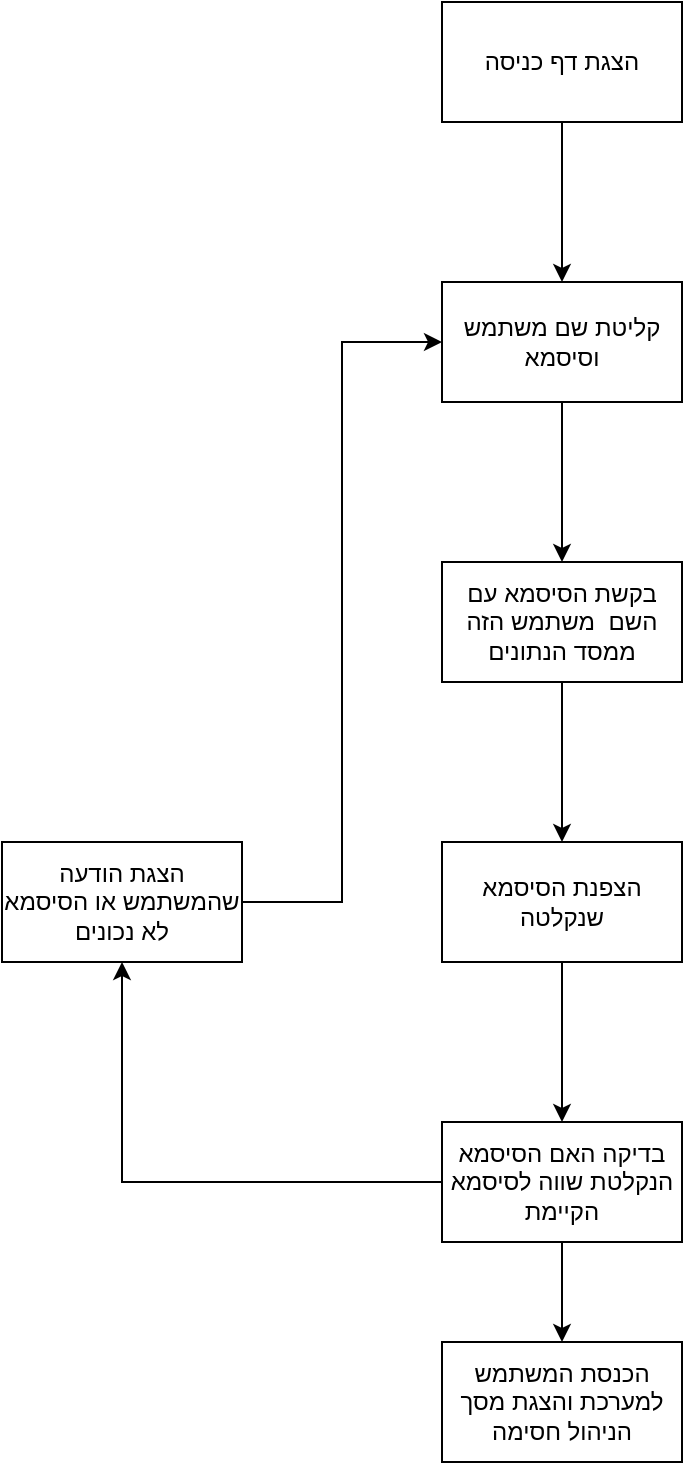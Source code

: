 <mxfile version="18.0.2" type="github">
  <diagram id="kcZoUj98T1McFmsQdIpL" name="Page-1">
    <mxGraphModel dx="1038" dy="481" grid="1" gridSize="10" guides="1" tooltips="1" connect="1" arrows="1" fold="1" page="1" pageScale="1" pageWidth="850" pageHeight="1100" math="0" shadow="0">
      <root>
        <mxCell id="0" />
        <mxCell id="1" parent="0" />
        <mxCell id="7_EGzeScnFck8tkmSKCv-3" value="" style="edgeStyle=orthogonalEdgeStyle;rounded=0;orthogonalLoop=1;jettySize=auto;html=1;" edge="1" parent="1" source="7_EGzeScnFck8tkmSKCv-1" target="7_EGzeScnFck8tkmSKCv-2">
          <mxGeometry relative="1" as="geometry" />
        </mxCell>
        <mxCell id="7_EGzeScnFck8tkmSKCv-1" value="הצגת דף כניסה" style="rounded=0;whiteSpace=wrap;html=1;" vertex="1" parent="1">
          <mxGeometry x="340" y="40" width="120" height="60" as="geometry" />
        </mxCell>
        <mxCell id="7_EGzeScnFck8tkmSKCv-5" value="" style="edgeStyle=orthogonalEdgeStyle;rounded=0;orthogonalLoop=1;jettySize=auto;html=1;" edge="1" parent="1" source="7_EGzeScnFck8tkmSKCv-2" target="7_EGzeScnFck8tkmSKCv-4">
          <mxGeometry relative="1" as="geometry" />
        </mxCell>
        <mxCell id="7_EGzeScnFck8tkmSKCv-2" value="קליטת שם משתמש וסיסמא" style="whiteSpace=wrap;html=1;rounded=0;" vertex="1" parent="1">
          <mxGeometry x="340" y="180" width="120" height="60" as="geometry" />
        </mxCell>
        <mxCell id="7_EGzeScnFck8tkmSKCv-7" value="" style="edgeStyle=orthogonalEdgeStyle;rounded=0;orthogonalLoop=1;jettySize=auto;html=1;" edge="1" parent="1" source="7_EGzeScnFck8tkmSKCv-4" target="7_EGzeScnFck8tkmSKCv-6">
          <mxGeometry relative="1" as="geometry" />
        </mxCell>
        <mxCell id="7_EGzeScnFck8tkmSKCv-4" value="בקשת הסיסמא עם השם&amp;nbsp; משתמש הזה ממסד הנתונים" style="whiteSpace=wrap;html=1;rounded=0;" vertex="1" parent="1">
          <mxGeometry x="340" y="320" width="120" height="60" as="geometry" />
        </mxCell>
        <mxCell id="7_EGzeScnFck8tkmSKCv-9" value="" style="edgeStyle=orthogonalEdgeStyle;rounded=0;orthogonalLoop=1;jettySize=auto;html=1;" edge="1" parent="1" source="7_EGzeScnFck8tkmSKCv-6" target="7_EGzeScnFck8tkmSKCv-8">
          <mxGeometry relative="1" as="geometry" />
        </mxCell>
        <mxCell id="7_EGzeScnFck8tkmSKCv-6" value="הצפנת הסיסמא שנקלטה" style="whiteSpace=wrap;html=1;rounded=0;" vertex="1" parent="1">
          <mxGeometry x="340" y="460" width="120" height="60" as="geometry" />
        </mxCell>
        <mxCell id="7_EGzeScnFck8tkmSKCv-12" value="" style="edgeStyle=orthogonalEdgeStyle;rounded=0;orthogonalLoop=1;jettySize=auto;html=1;" edge="1" parent="1" source="7_EGzeScnFck8tkmSKCv-8" target="7_EGzeScnFck8tkmSKCv-11">
          <mxGeometry relative="1" as="geometry" />
        </mxCell>
        <mxCell id="7_EGzeScnFck8tkmSKCv-15" value="" style="edgeStyle=orthogonalEdgeStyle;rounded=0;orthogonalLoop=1;jettySize=auto;html=1;" edge="1" parent="1" source="7_EGzeScnFck8tkmSKCv-8" target="7_EGzeScnFck8tkmSKCv-14">
          <mxGeometry relative="1" as="geometry" />
        </mxCell>
        <mxCell id="7_EGzeScnFck8tkmSKCv-8" value="בדיקה האם הסיסמא הנקלטת שווה לסיסמא הקיימת" style="whiteSpace=wrap;html=1;rounded=0;" vertex="1" parent="1">
          <mxGeometry x="340" y="600" width="120" height="60" as="geometry" />
        </mxCell>
        <mxCell id="7_EGzeScnFck8tkmSKCv-13" style="edgeStyle=orthogonalEdgeStyle;rounded=0;orthogonalLoop=1;jettySize=auto;html=1;entryX=0;entryY=0.5;entryDx=0;entryDy=0;" edge="1" parent="1" source="7_EGzeScnFck8tkmSKCv-11" target="7_EGzeScnFck8tkmSKCv-2">
          <mxGeometry relative="1" as="geometry" />
        </mxCell>
        <mxCell id="7_EGzeScnFck8tkmSKCv-11" value="הצגת הודעה שהמשתמש או הסיסמא לא נכונים" style="whiteSpace=wrap;html=1;rounded=0;" vertex="1" parent="1">
          <mxGeometry x="120" y="460" width="120" height="60" as="geometry" />
        </mxCell>
        <mxCell id="7_EGzeScnFck8tkmSKCv-14" value="הכנסת המשתמש למערכת והצגת מסך הניהול חסימה" style="whiteSpace=wrap;html=1;rounded=0;" vertex="1" parent="1">
          <mxGeometry x="340" y="710" width="120" height="60" as="geometry" />
        </mxCell>
      </root>
    </mxGraphModel>
  </diagram>
</mxfile>
